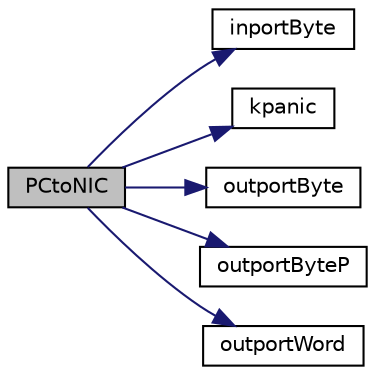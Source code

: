 digraph "PCtoNIC"
{
 // LATEX_PDF_SIZE
  edge [fontname="Helvetica",fontsize="10",labelfontname="Helvetica",labelfontsize="10"];
  node [fontname="Helvetica",fontsize="10",shape=record];
  rankdir="LR";
  Node1 [label="PCtoNIC",height=0.2,width=0.4,color="black", fillcolor="grey75", style="filled", fontcolor="black",tooltip=" "];
  Node1 -> Node2 [color="midnightblue",fontsize="10",style="solid",fontname="Helvetica"];
  Node2 [label="inportByte",height=0.2,width=0.4,color="black", fillcolor="white", style="filled",URL="$io_8h.html#a77b934268de1b3ecdcf3f275413b3108",tooltip="input one byte from specified port"];
  Node1 -> Node3 [color="midnightblue",fontsize="10",style="solid",fontname="Helvetica"];
  Node3 [label="kpanic",height=0.2,width=0.4,color="black", fillcolor="white", style="filled",URL="$armv6_2kpanic_8c.html#adb9a182aa071791a306163d50d653deb",tooltip="print panic message and halt system"];
  Node1 -> Node4 [color="midnightblue",fontsize="10",style="solid",fontname="Helvetica"];
  Node4 [label="outportByte",height=0.2,width=0.4,color="black", fillcolor="white", style="filled",URL="$io_8h.html#a8acc1a06073db2e7b92ffbd00fbd0cf1",tooltip="outputut one byte to specified port"];
  Node1 -> Node5 [color="midnightblue",fontsize="10",style="solid",fontname="Helvetica"];
  Node5 [label="outportByteP",height=0.2,width=0.4,color="black", fillcolor="white", style="filled",URL="$io_8h.html#af0c1dd5717007bf73b6c5119dfe7eaf2",tooltip="outputut one byte to specified port with a delay"];
  Node1 -> Node6 [color="midnightblue",fontsize="10",style="solid",fontname="Helvetica"];
  Node6 [label="outportWord",height=0.2,width=0.4,color="black", fillcolor="white", style="filled",URL="$io_8h.html#a243f6b6d22cc5948908b764d58efc2b0",tooltip="outputut one word to specified port"];
}
